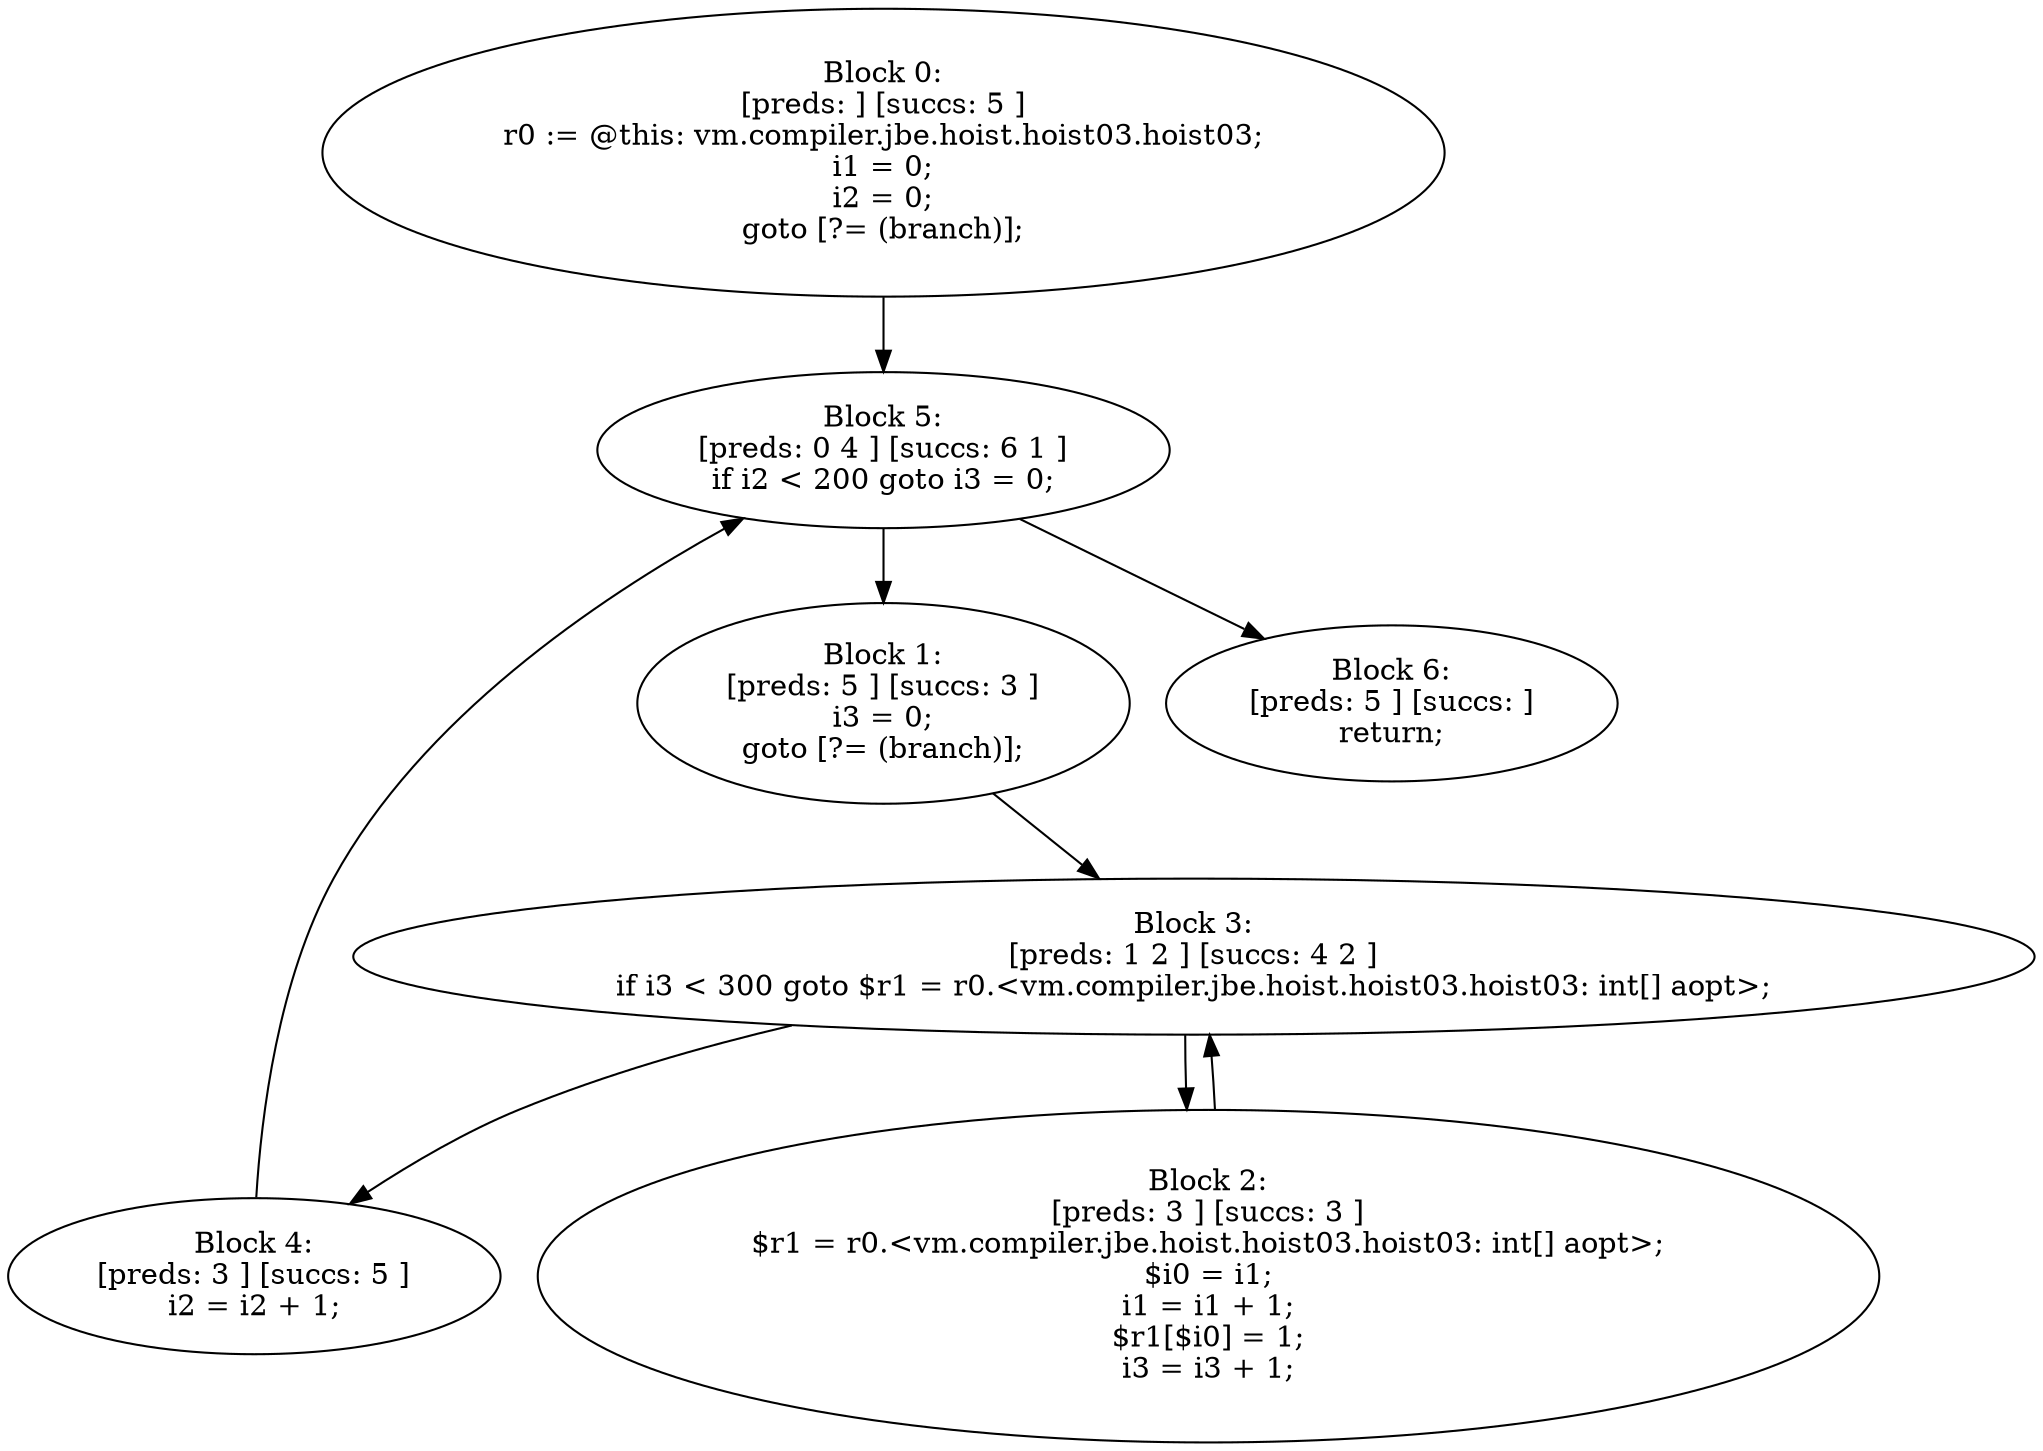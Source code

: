 digraph "unitGraph" {
    "Block 0:
[preds: ] [succs: 5 ]
r0 := @this: vm.compiler.jbe.hoist.hoist03.hoist03;
i1 = 0;
i2 = 0;
goto [?= (branch)];
"
    "Block 1:
[preds: 5 ] [succs: 3 ]
i3 = 0;
goto [?= (branch)];
"
    "Block 2:
[preds: 3 ] [succs: 3 ]
$r1 = r0.<vm.compiler.jbe.hoist.hoist03.hoist03: int[] aopt>;
$i0 = i1;
i1 = i1 + 1;
$r1[$i0] = 1;
i3 = i3 + 1;
"
    "Block 3:
[preds: 1 2 ] [succs: 4 2 ]
if i3 < 300 goto $r1 = r0.<vm.compiler.jbe.hoist.hoist03.hoist03: int[] aopt>;
"
    "Block 4:
[preds: 3 ] [succs: 5 ]
i2 = i2 + 1;
"
    "Block 5:
[preds: 0 4 ] [succs: 6 1 ]
if i2 < 200 goto i3 = 0;
"
    "Block 6:
[preds: 5 ] [succs: ]
return;
"
    "Block 0:
[preds: ] [succs: 5 ]
r0 := @this: vm.compiler.jbe.hoist.hoist03.hoist03;
i1 = 0;
i2 = 0;
goto [?= (branch)];
"->"Block 5:
[preds: 0 4 ] [succs: 6 1 ]
if i2 < 200 goto i3 = 0;
";
    "Block 1:
[preds: 5 ] [succs: 3 ]
i3 = 0;
goto [?= (branch)];
"->"Block 3:
[preds: 1 2 ] [succs: 4 2 ]
if i3 < 300 goto $r1 = r0.<vm.compiler.jbe.hoist.hoist03.hoist03: int[] aopt>;
";
    "Block 2:
[preds: 3 ] [succs: 3 ]
$r1 = r0.<vm.compiler.jbe.hoist.hoist03.hoist03: int[] aopt>;
$i0 = i1;
i1 = i1 + 1;
$r1[$i0] = 1;
i3 = i3 + 1;
"->"Block 3:
[preds: 1 2 ] [succs: 4 2 ]
if i3 < 300 goto $r1 = r0.<vm.compiler.jbe.hoist.hoist03.hoist03: int[] aopt>;
";
    "Block 3:
[preds: 1 2 ] [succs: 4 2 ]
if i3 < 300 goto $r1 = r0.<vm.compiler.jbe.hoist.hoist03.hoist03: int[] aopt>;
"->"Block 4:
[preds: 3 ] [succs: 5 ]
i2 = i2 + 1;
";
    "Block 3:
[preds: 1 2 ] [succs: 4 2 ]
if i3 < 300 goto $r1 = r0.<vm.compiler.jbe.hoist.hoist03.hoist03: int[] aopt>;
"->"Block 2:
[preds: 3 ] [succs: 3 ]
$r1 = r0.<vm.compiler.jbe.hoist.hoist03.hoist03: int[] aopt>;
$i0 = i1;
i1 = i1 + 1;
$r1[$i0] = 1;
i3 = i3 + 1;
";
    "Block 4:
[preds: 3 ] [succs: 5 ]
i2 = i2 + 1;
"->"Block 5:
[preds: 0 4 ] [succs: 6 1 ]
if i2 < 200 goto i3 = 0;
";
    "Block 5:
[preds: 0 4 ] [succs: 6 1 ]
if i2 < 200 goto i3 = 0;
"->"Block 6:
[preds: 5 ] [succs: ]
return;
";
    "Block 5:
[preds: 0 4 ] [succs: 6 1 ]
if i2 < 200 goto i3 = 0;
"->"Block 1:
[preds: 5 ] [succs: 3 ]
i3 = 0;
goto [?= (branch)];
";
}
